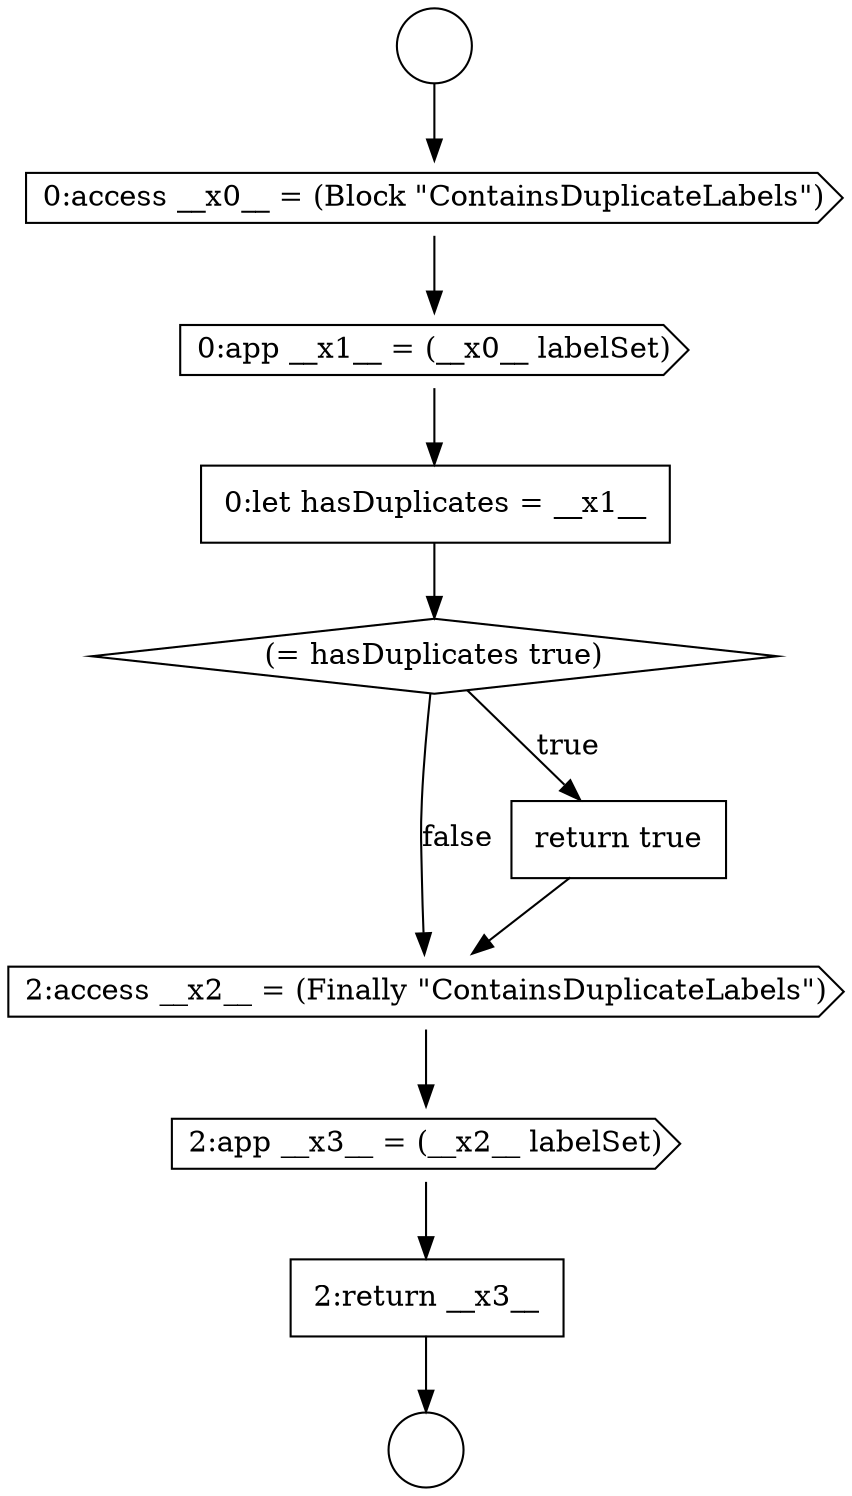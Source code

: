 digraph {
  node7628 [shape=cds, label=<<font color="black">2:access __x2__ = (Finally &quot;ContainsDuplicateLabels&quot;)</font>> color="black" fillcolor="white" style=filled]
  node7625 [shape=none, margin=0, label=<<font color="black">
    <table border="0" cellborder="1" cellspacing="0" cellpadding="10">
      <tr><td align="left">0:let hasDuplicates = __x1__</td></tr>
    </table>
  </font>> color="black" fillcolor="white" style=filled]
  node7623 [shape=cds, label=<<font color="black">0:access __x0__ = (Block &quot;ContainsDuplicateLabels&quot;)</font>> color="black" fillcolor="white" style=filled]
  node7629 [shape=cds, label=<<font color="black">2:app __x3__ = (__x2__ labelSet)</font>> color="black" fillcolor="white" style=filled]
  node7624 [shape=cds, label=<<font color="black">0:app __x1__ = (__x0__ labelSet)</font>> color="black" fillcolor="white" style=filled]
  node7622 [shape=circle label=" " color="black" fillcolor="white" style=filled]
  node7626 [shape=diamond, label=<<font color="black">(= hasDuplicates true)</font>> color="black" fillcolor="white" style=filled]
  node7630 [shape=none, margin=0, label=<<font color="black">
    <table border="0" cellborder="1" cellspacing="0" cellpadding="10">
      <tr><td align="left">2:return __x3__</td></tr>
    </table>
  </font>> color="black" fillcolor="white" style=filled]
  node7621 [shape=circle label=" " color="black" fillcolor="white" style=filled]
  node7627 [shape=none, margin=0, label=<<font color="black">
    <table border="0" cellborder="1" cellspacing="0" cellpadding="10">
      <tr><td align="left">return true</td></tr>
    </table>
  </font>> color="black" fillcolor="white" style=filled]
  node7625 -> node7626 [ color="black"]
  node7624 -> node7625 [ color="black"]
  node7623 -> node7624 [ color="black"]
  node7630 -> node7622 [ color="black"]
  node7628 -> node7629 [ color="black"]
  node7621 -> node7623 [ color="black"]
  node7629 -> node7630 [ color="black"]
  node7626 -> node7627 [label=<<font color="black">true</font>> color="black"]
  node7626 -> node7628 [label=<<font color="black">false</font>> color="black"]
  node7627 -> node7628 [ color="black"]
}
